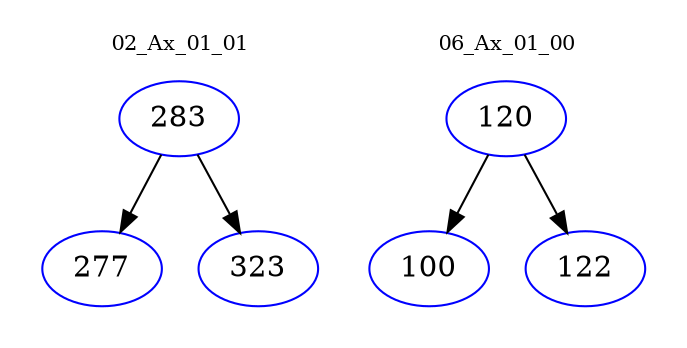 digraph{
subgraph cluster_0 {
color = white
label = "02_Ax_01_01";
fontsize=10;
T0_283 [label="283", color="blue"]
T0_283 -> T0_277 [color="black"]
T0_277 [label="277", color="blue"]
T0_283 -> T0_323 [color="black"]
T0_323 [label="323", color="blue"]
}
subgraph cluster_1 {
color = white
label = "06_Ax_01_00";
fontsize=10;
T1_120 [label="120", color="blue"]
T1_120 -> T1_100 [color="black"]
T1_100 [label="100", color="blue"]
T1_120 -> T1_122 [color="black"]
T1_122 [label="122", color="blue"]
}
}
